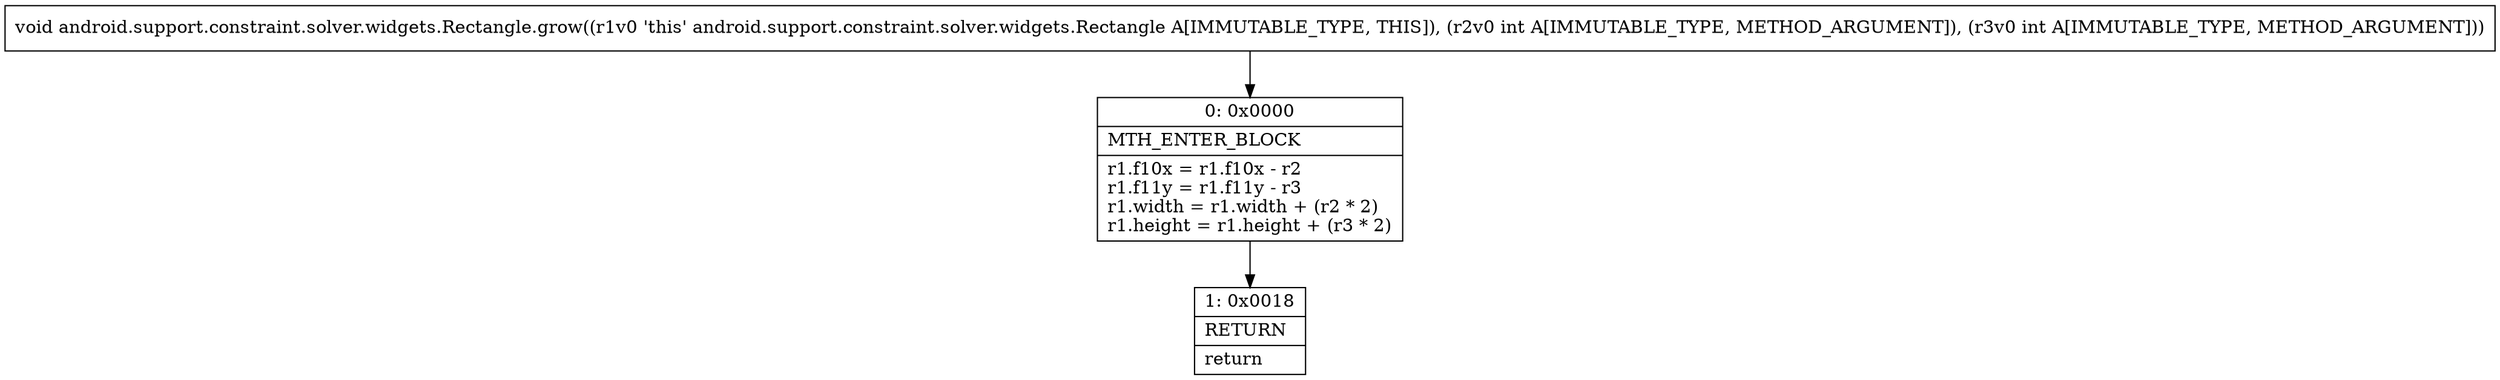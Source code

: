 digraph "CFG forandroid.support.constraint.solver.widgets.Rectangle.grow(II)V" {
Node_0 [shape=record,label="{0\:\ 0x0000|MTH_ENTER_BLOCK\l|r1.f10x = r1.f10x \- r2\lr1.f11y = r1.f11y \- r3\lr1.width = r1.width + (r2 * 2)\lr1.height = r1.height + (r3 * 2)\l}"];
Node_1 [shape=record,label="{1\:\ 0x0018|RETURN\l|return\l}"];
MethodNode[shape=record,label="{void android.support.constraint.solver.widgets.Rectangle.grow((r1v0 'this' android.support.constraint.solver.widgets.Rectangle A[IMMUTABLE_TYPE, THIS]), (r2v0 int A[IMMUTABLE_TYPE, METHOD_ARGUMENT]), (r3v0 int A[IMMUTABLE_TYPE, METHOD_ARGUMENT])) }"];
MethodNode -> Node_0;
Node_0 -> Node_1;
}


